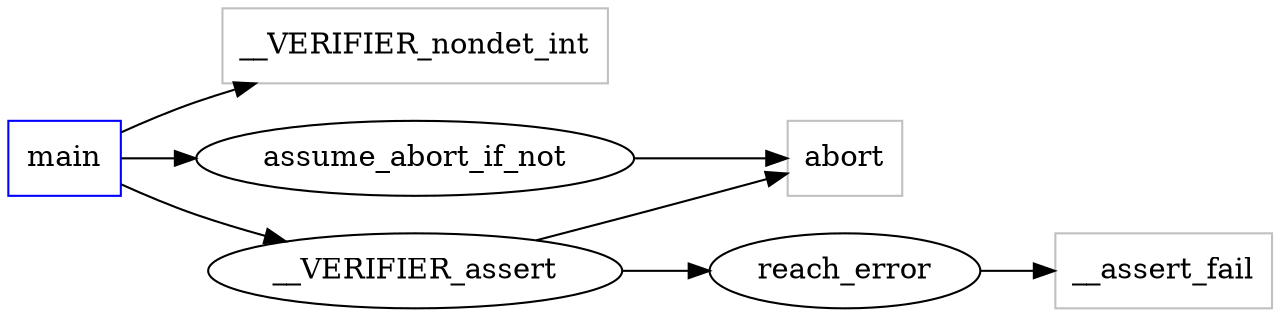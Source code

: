 digraph functioncalls {
rankdir=LR;

main [shape="box", color=blue];
__VERIFIER_nondet_int [label="__VERIFIER_nondet_int", shape="box", color=grey];
main -> __VERIFIER_nondet_int;
assume_abort_if_not [label="assume_abort_if_not", ];
main -> assume_abort_if_not;
__VERIFIER_assert [label="__VERIFIER_assert", ];
main -> __VERIFIER_assert;
abort [label="abort", shape="box", color=grey];
assume_abort_if_not -> abort;
reach_error [label="reach_error", ];
__VERIFIER_assert -> reach_error;
__VERIFIER_assert -> abort;
__assert_fail [label="__assert_fail", shape="box", color=grey];
reach_error -> __assert_fail;
}
